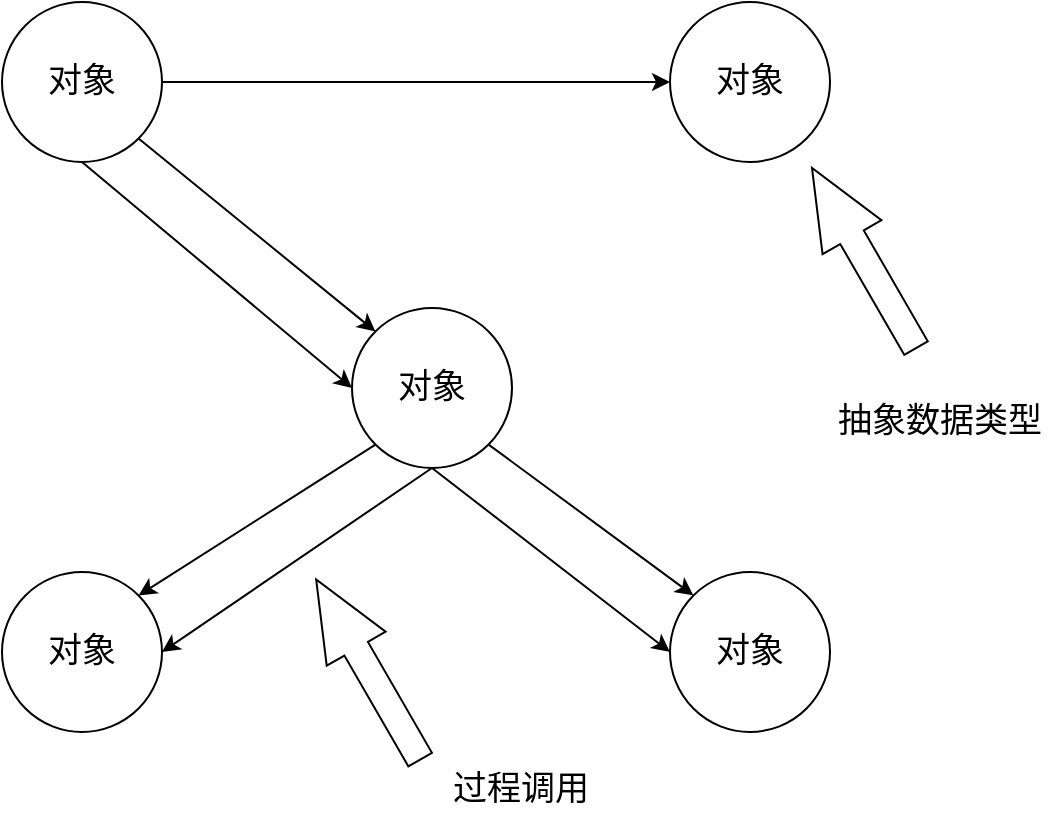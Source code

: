 <mxfile version="21.7.2" type="github">
  <diagram name="第 1 页" id="edIoZuRB3zaZxlKi64ll">
    <mxGraphModel dx="1281" dy="1096" grid="0" gridSize="10" guides="1" tooltips="1" connect="1" arrows="1" fold="1" page="1" pageScale="1" pageWidth="1600" pageHeight="1200" math="0" shadow="0">
      <root>
        <mxCell id="0" />
        <mxCell id="1" parent="0" />
        <mxCell id="qE7eTWrI3YUCDZHJkWbo-47" style="edgeStyle=orthogonalEdgeStyle;rounded=0;orthogonalLoop=1;jettySize=auto;html=1;exitX=1;exitY=0.5;exitDx=0;exitDy=0;entryX=0;entryY=0.5;entryDx=0;entryDy=0;fontSize=17;" edge="1" parent="1" source="qE7eTWrI3YUCDZHJkWbo-42" target="qE7eTWrI3YUCDZHJkWbo-43">
          <mxGeometry relative="1" as="geometry" />
        </mxCell>
        <mxCell id="qE7eTWrI3YUCDZHJkWbo-48" style="rounded=0;orthogonalLoop=1;jettySize=auto;html=1;exitX=1;exitY=1;exitDx=0;exitDy=0;entryX=0;entryY=0;entryDx=0;entryDy=0;fontSize=17;" edge="1" parent="1" source="qE7eTWrI3YUCDZHJkWbo-42" target="qE7eTWrI3YUCDZHJkWbo-44">
          <mxGeometry relative="1" as="geometry" />
        </mxCell>
        <mxCell id="qE7eTWrI3YUCDZHJkWbo-49" style="rounded=0;orthogonalLoop=1;jettySize=auto;html=1;exitX=0.5;exitY=1;exitDx=0;exitDy=0;entryX=0;entryY=0.5;entryDx=0;entryDy=0;fontSize=17;" edge="1" parent="1" source="qE7eTWrI3YUCDZHJkWbo-42" target="qE7eTWrI3YUCDZHJkWbo-44">
          <mxGeometry relative="1" as="geometry" />
        </mxCell>
        <mxCell id="qE7eTWrI3YUCDZHJkWbo-42" value="对象" style="ellipse;whiteSpace=wrap;html=1;aspect=fixed;fontSize=17;" vertex="1" parent="1">
          <mxGeometry x="303" y="380" width="80" height="80" as="geometry" />
        </mxCell>
        <mxCell id="qE7eTWrI3YUCDZHJkWbo-43" value="对象" style="ellipse;whiteSpace=wrap;html=1;aspect=fixed;fontSize=17;" vertex="1" parent="1">
          <mxGeometry x="637" y="380" width="80" height="80" as="geometry" />
        </mxCell>
        <mxCell id="qE7eTWrI3YUCDZHJkWbo-51" style="rounded=0;orthogonalLoop=1;jettySize=auto;html=1;exitX=0.5;exitY=1;exitDx=0;exitDy=0;entryX=1;entryY=0.5;entryDx=0;entryDy=0;fontSize=17;" edge="1" parent="1" source="qE7eTWrI3YUCDZHJkWbo-44" target="qE7eTWrI3YUCDZHJkWbo-45">
          <mxGeometry relative="1" as="geometry" />
        </mxCell>
        <mxCell id="qE7eTWrI3YUCDZHJkWbo-52" style="rounded=0;orthogonalLoop=1;jettySize=auto;html=1;exitX=0;exitY=1;exitDx=0;exitDy=0;entryX=1;entryY=0;entryDx=0;entryDy=0;fontSize=17;" edge="1" parent="1" source="qE7eTWrI3YUCDZHJkWbo-44" target="qE7eTWrI3YUCDZHJkWbo-45">
          <mxGeometry relative="1" as="geometry" />
        </mxCell>
        <mxCell id="qE7eTWrI3YUCDZHJkWbo-53" style="rounded=0;orthogonalLoop=1;jettySize=auto;html=1;exitX=1;exitY=1;exitDx=0;exitDy=0;entryX=0;entryY=0;entryDx=0;entryDy=0;fontSize=17;" edge="1" parent="1" source="qE7eTWrI3YUCDZHJkWbo-44" target="qE7eTWrI3YUCDZHJkWbo-46">
          <mxGeometry relative="1" as="geometry" />
        </mxCell>
        <mxCell id="qE7eTWrI3YUCDZHJkWbo-54" style="rounded=0;orthogonalLoop=1;jettySize=auto;html=1;exitX=0.5;exitY=1;exitDx=0;exitDy=0;entryX=0;entryY=0.5;entryDx=0;entryDy=0;fontSize=17;" edge="1" parent="1" source="qE7eTWrI3YUCDZHJkWbo-44" target="qE7eTWrI3YUCDZHJkWbo-46">
          <mxGeometry relative="1" as="geometry" />
        </mxCell>
        <mxCell id="qE7eTWrI3YUCDZHJkWbo-44" value="对象" style="ellipse;whiteSpace=wrap;html=1;aspect=fixed;fontSize=17;" vertex="1" parent="1">
          <mxGeometry x="478" y="533" width="80" height="80" as="geometry" />
        </mxCell>
        <mxCell id="qE7eTWrI3YUCDZHJkWbo-45" value="对象" style="ellipse;whiteSpace=wrap;html=1;aspect=fixed;fontSize=17;" vertex="1" parent="1">
          <mxGeometry x="303" y="665" width="80" height="80" as="geometry" />
        </mxCell>
        <mxCell id="qE7eTWrI3YUCDZHJkWbo-46" value="对象" style="ellipse;whiteSpace=wrap;html=1;aspect=fixed;fontSize=17;" vertex="1" parent="1">
          <mxGeometry x="637" y="665" width="80" height="80" as="geometry" />
        </mxCell>
        <mxCell id="qE7eTWrI3YUCDZHJkWbo-55" value="" style="html=1;shadow=0;dashed=0;align=center;verticalAlign=middle;shape=mxgraph.arrows2.arrow;dy=0.6;dx=40;direction=north;notch=0;rotation=-30;fontSize=17;" vertex="1" parent="1">
          <mxGeometry x="469.08" y="661.76" width="34" height="104" as="geometry" />
        </mxCell>
        <mxCell id="qE7eTWrI3YUCDZHJkWbo-56" value="" style="html=1;shadow=0;dashed=0;align=center;verticalAlign=middle;shape=mxgraph.arrows2.arrow;dy=0.6;dx=40;direction=north;notch=0;rotation=-30;fontSize=17;" vertex="1" parent="1">
          <mxGeometry x="717" y="456" width="34" height="104" as="geometry" />
        </mxCell>
        <mxCell id="qE7eTWrI3YUCDZHJkWbo-57" value="过程调用" style="text;html=1;strokeColor=none;fillColor=none;align=center;verticalAlign=middle;whiteSpace=wrap;rounded=0;fontSize=17;" vertex="1" parent="1">
          <mxGeometry x="521" y="763" width="83" height="22" as="geometry" />
        </mxCell>
        <mxCell id="qE7eTWrI3YUCDZHJkWbo-58" value="抽象数据类型" style="text;html=1;strokeColor=none;fillColor=none;align=center;verticalAlign=middle;whiteSpace=wrap;rounded=0;fontSize=17;" vertex="1" parent="1">
          <mxGeometry x="719" y="577" width="106" height="26" as="geometry" />
        </mxCell>
      </root>
    </mxGraphModel>
  </diagram>
</mxfile>
